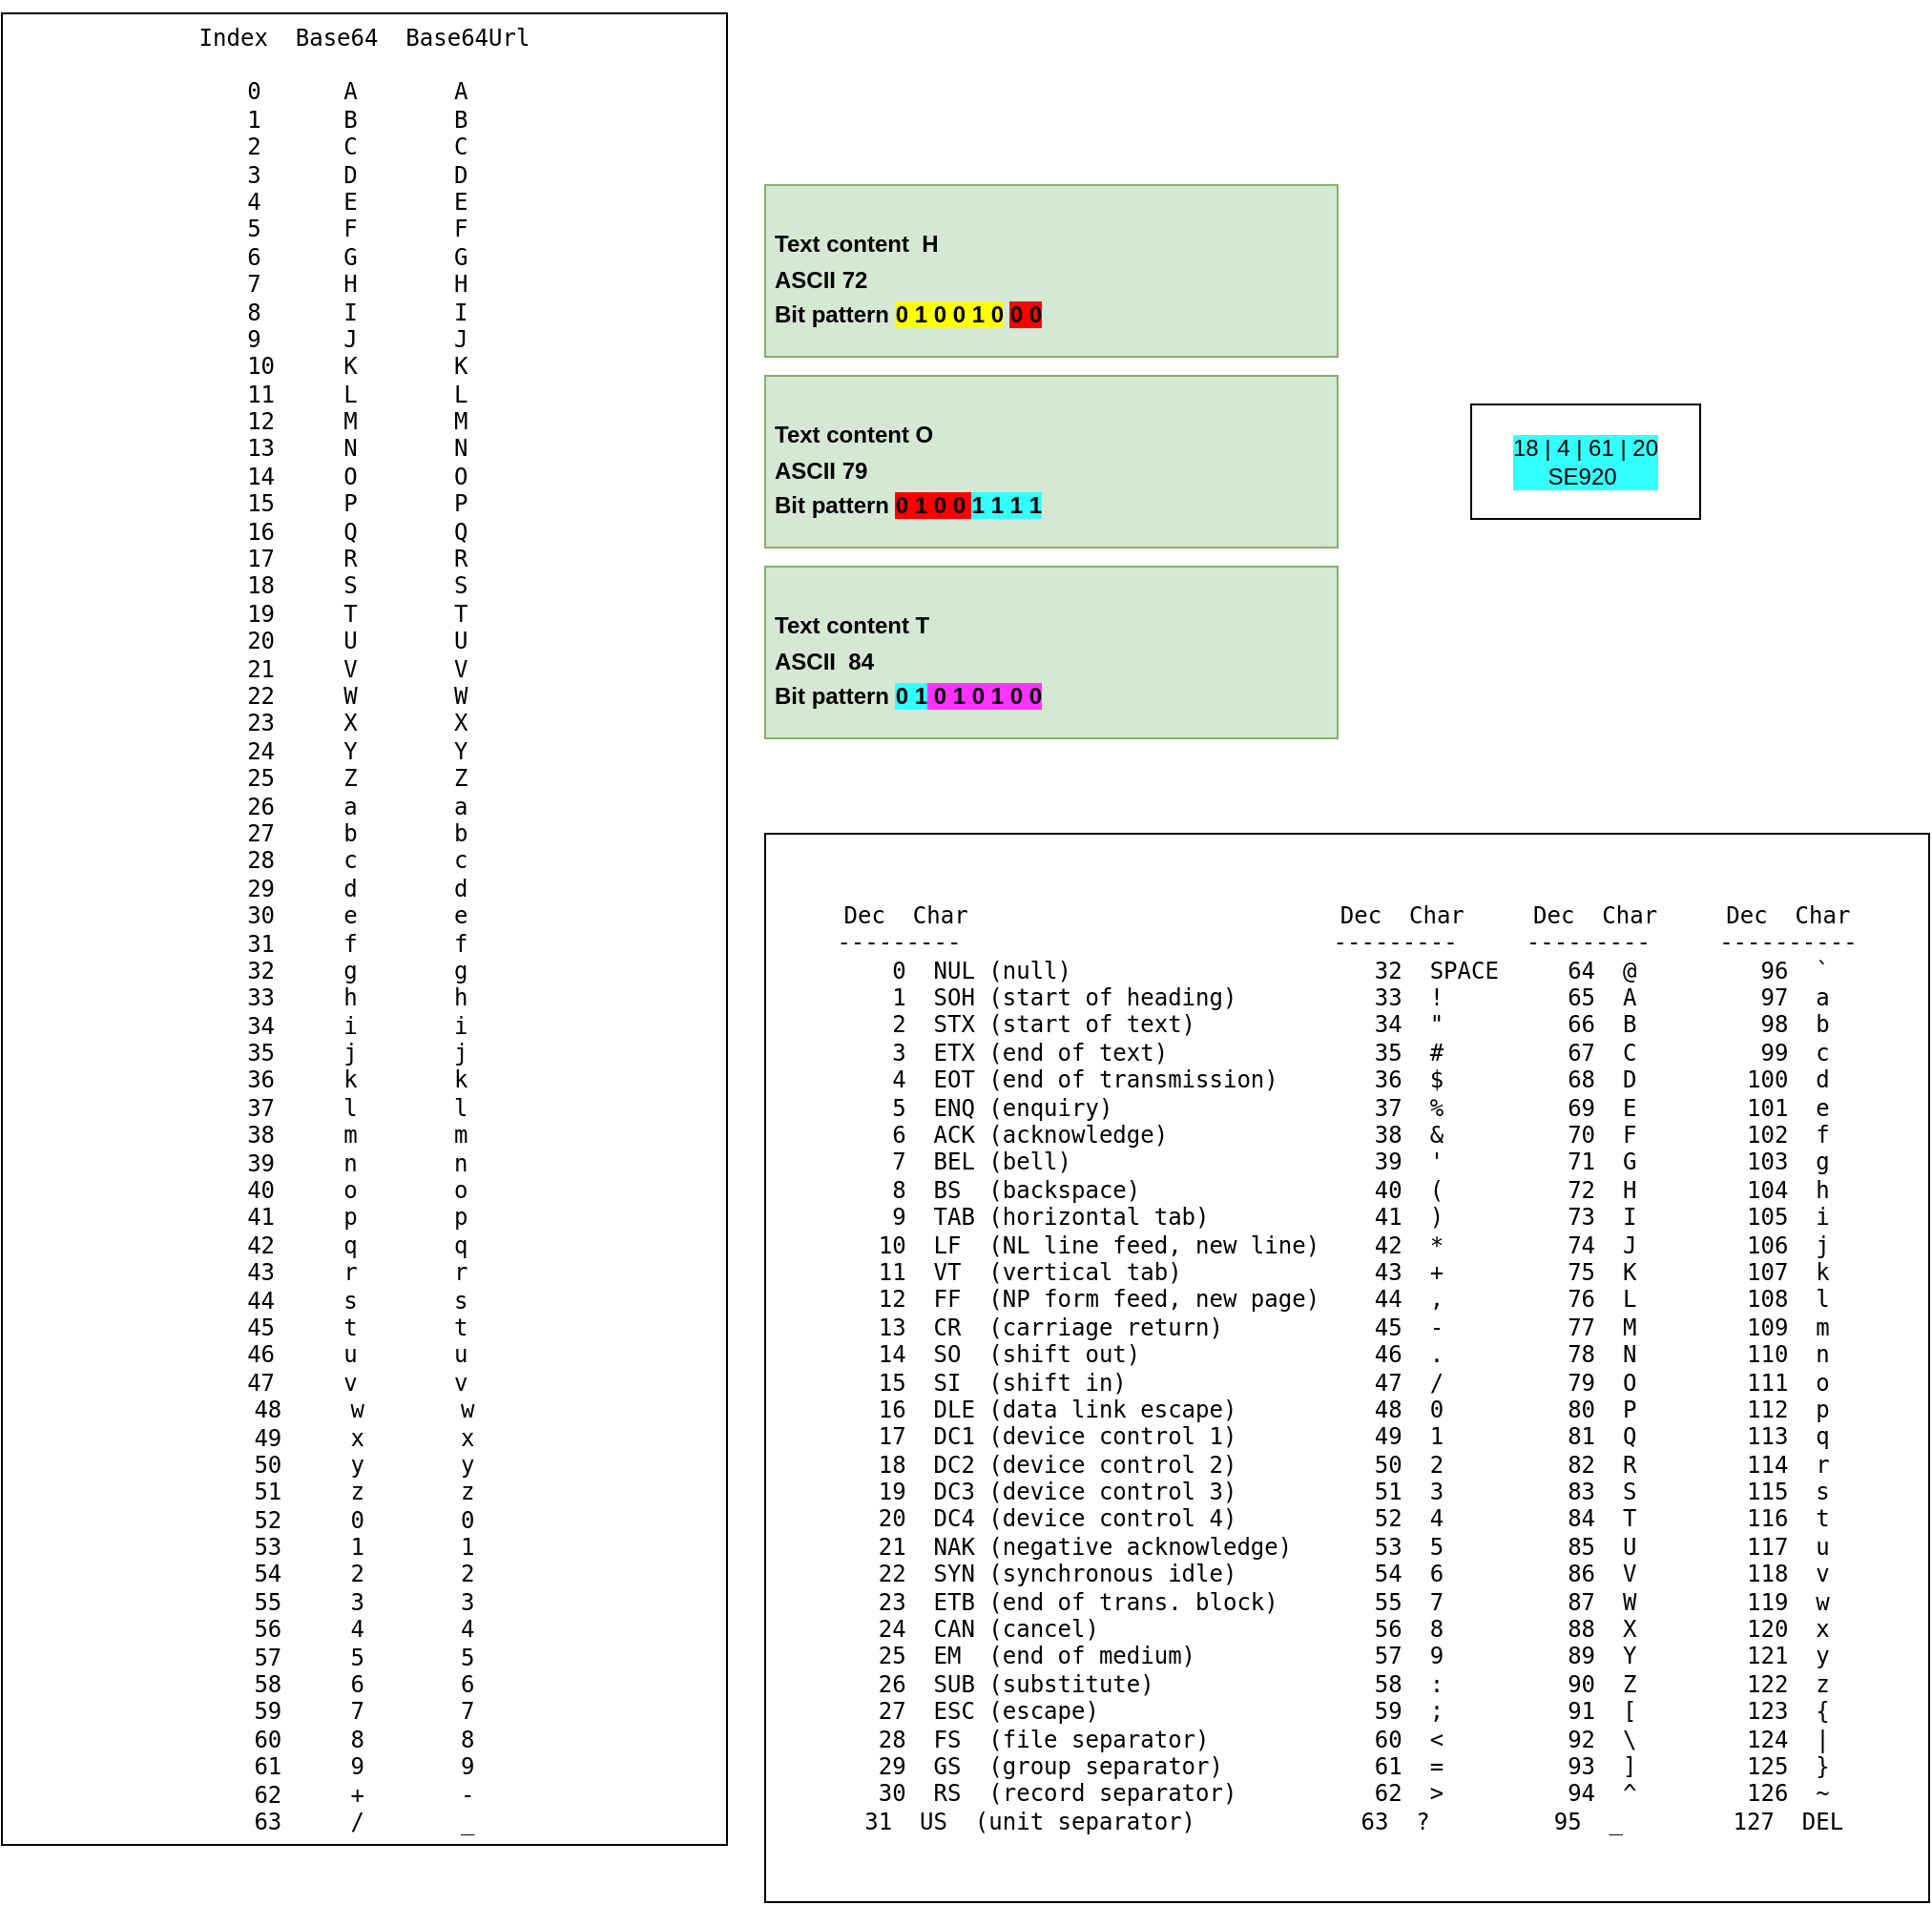 <mxfile version="15.8.7" type="device"><diagram id="bRCUGTcCQ8JciCiLoGkN" name="Page-1"><mxGraphModel dx="1929" dy="952" grid="1" gridSize="10" guides="1" tooltips="1" connect="1" arrows="1" fold="1" page="1" pageScale="1" pageWidth="827" pageHeight="1169" math="0" shadow="0"><root><mxCell id="0"/><mxCell id="1" parent="0"/><mxCell id="O6xq3s1MhywNkFZLOmV--1" value="&lt;pre&gt;&lt;code&gt;Index  Base64  Base64Url&lt;br/&gt;&lt;br/&gt;0      A       A &lt;br/&gt;1      B       B &lt;br/&gt;2      C       C &lt;br/&gt;3      D       D &lt;br/&gt;4      E       E &lt;br/&gt;5      F       F &lt;br/&gt;6      G       G &lt;br/&gt;7      H       H &lt;br/&gt;8      I       I &lt;br/&gt;9      J       J &lt;br/&gt;10     K       K &lt;br/&gt;11     L       L &lt;br/&gt;12     M       M &lt;br/&gt;13     N       N &lt;br/&gt;14     O       O &lt;br/&gt;15     P       P &lt;br/&gt;16     Q       Q &lt;br/&gt;17     R       R &lt;br/&gt;18     S       S &lt;br/&gt;19     T       T &lt;br/&gt;20     U       U &lt;br/&gt;21     V       V &lt;br/&gt;22     W       W &lt;br/&gt;23     X       X &lt;br/&gt;24     Y       Y &lt;br/&gt;25     Z       Z &lt;br/&gt;26     a       a &lt;br/&gt;27     b       b &lt;br/&gt;28     c       c &lt;br/&gt;29     d       d &lt;br/&gt;30     e       e &lt;br/&gt;31     f       f &lt;br/&gt;32     g       g &lt;br/&gt;33     h       h &lt;br/&gt;34     i       i &lt;br/&gt;35     j       j &lt;br/&gt;36     k       k &lt;br/&gt;37     l       l &lt;br/&gt;38     m       m &lt;br/&gt;39     n       n &lt;br/&gt;40     o       o &lt;br/&gt;41     p       p &lt;br/&gt;42     q       q &lt;br/&gt;43     r       r &lt;br/&gt;44     s       s &lt;br/&gt;45     t       t &lt;br/&gt;46     u       u &lt;br/&gt;47     v       v &lt;br/&gt;48     w       w&lt;br/&gt;49     x       x&lt;br/&gt;50     y       y&lt;br/&gt;51     z       z&lt;br/&gt;52     0       0&lt;br/&gt;53     1       1&lt;br/&gt;54     2       2&lt;br/&gt;55     3       3&lt;br/&gt;56     4       4&lt;br/&gt;57     5       5&lt;br/&gt;58     6       6&lt;br/&gt;59     7       7&lt;br/&gt;60     8       8&lt;br/&gt;61     9       9&lt;br/&gt;62     +       -&lt;br/&gt;63     /       _&lt;/code&gt;&lt;/pre&gt;" style="rounded=0;whiteSpace=wrap;html=1;" vertex="1" parent="1"><mxGeometry x="-300" y="490" width="380" height="960" as="geometry"/></mxCell><mxCell id="O6xq3s1MhywNkFZLOmV--2" value="&lt;br&gt;&lt;table&gt;&lt;tbody&gt;&lt;tr&gt;&lt;th&gt;Text content&amp;nbsp; H&lt;/th&gt;    &lt;td colspan=&quot;8&quot;&gt;&lt;br&gt;&lt;/td&gt;&lt;td colspan=&quot;8&quot;&gt;&lt;/td&gt;&lt;td colspan=&quot;8&quot;&gt;&lt;/td&gt;  &lt;/tr&gt;  &lt;tr&gt;    &lt;th&gt;ASCII 72&lt;/th&gt;    &lt;td colspan=&quot;8&quot;&gt;&lt;br&gt;&lt;/td&gt;&lt;td colspan=&quot;8&quot;&gt;&lt;/td&gt;    &lt;td colspan=&quot;8&quot;&gt;&lt;/td&gt;&lt;/tr&gt;&lt;tr&gt;&lt;th&gt;Bit pattern &lt;span style=&quot;background-color: rgb(255 , 255 , 0)&quot;&gt;0 1 0 0 1 0&lt;/span&gt; &lt;span style=&quot;background-color: rgb(255 , 0 , 0)&quot;&gt;0 0&lt;/span&gt;&lt;/th&gt;    &lt;td&gt;&lt;/td&gt;&lt;td&gt;&lt;/td&gt;&lt;td&gt;&lt;/td&gt;&lt;td&gt;&lt;/td&gt;&lt;td&gt;&lt;/td&gt;&lt;td&gt;&lt;/td&gt;&lt;td&gt;&lt;/td&gt;&lt;td&gt;&lt;/td&gt;&lt;td&gt;&lt;/td&gt;&lt;td&gt;&lt;/td&gt;&lt;td&gt;&lt;/td&gt;&lt;td&gt;&lt;/td&gt;&lt;td&gt;&lt;/td&gt;&lt;td&gt;&lt;/td&gt;&lt;td&gt;&lt;/td&gt;&lt;td&gt;&lt;/td&gt;&lt;td&gt;&lt;/td&gt;&lt;td&gt;&lt;/td&gt;&lt;td&gt;&lt;/td&gt;&lt;td&gt;&lt;/td&gt;&lt;td&gt;&lt;/td&gt;&lt;td&gt;&lt;/td&gt;&lt;td&gt;&lt;/td&gt;&lt;td&gt;&lt;/td&gt;&lt;/tr&gt;&lt;tr&gt;&lt;th&gt;&lt;br&gt;&lt;/th&gt;&lt;td colspan=&quot;6&quot;&gt;&lt;/td&gt;&lt;td colspan=&quot;6&quot;&gt;&lt;/td&gt;&lt;td colspan=&quot;6&quot;&gt;&lt;/td&gt;&lt;td colspan=&quot;6&quot;&gt;&lt;/td&gt;&lt;/tr&gt;&lt;/tbody&gt;&lt;/table&gt;" style="text;whiteSpace=wrap;html=1;fillColor=#d5e8d4;strokeColor=#82b366;" vertex="1" parent="1"><mxGeometry x="100" y="580" width="300" height="90" as="geometry"/></mxCell><mxCell id="O6xq3s1MhywNkFZLOmV--3" value="&lt;br&gt;&lt;table&gt;&lt;tbody&gt;&lt;tr&gt;&lt;th&gt;Text content O&lt;/th&gt;    &lt;td colspan=&quot;8&quot;&gt;&lt;br&gt;&lt;/td&gt;&lt;td colspan=&quot;8&quot;&gt;&lt;/td&gt;&lt;td colspan=&quot;8&quot;&gt;&lt;/td&gt;  &lt;/tr&gt;  &lt;tr&gt;    &lt;th&gt;ASCII 79&lt;/th&gt;    &lt;td colspan=&quot;8&quot;&gt;&lt;br&gt;&lt;/td&gt;&lt;td colspan=&quot;8&quot;&gt;&lt;/td&gt;    &lt;td colspan=&quot;8&quot;&gt;&lt;/td&gt;&lt;/tr&gt;&lt;tr&gt;&lt;th&gt;Bit pattern &lt;span style=&quot;background-color: rgb(255 , 0 , 0)&quot;&gt;0 1 0 0 &lt;/span&gt;&lt;span style=&quot;background-color: rgb(51 , 255 , 255)&quot;&gt;1 1 1 1&lt;/span&gt;&lt;/th&gt;    &lt;td&gt;&lt;/td&gt;&lt;td&gt;&lt;/td&gt;&lt;td&gt;&lt;/td&gt;&lt;td&gt;&lt;/td&gt;&lt;td&gt;&lt;/td&gt;&lt;td&gt;&lt;/td&gt;&lt;td&gt;&lt;/td&gt;&lt;td&gt;&lt;/td&gt;&lt;td&gt;&lt;/td&gt;&lt;td&gt;&lt;/td&gt;&lt;td&gt;&lt;/td&gt;&lt;td&gt;&lt;/td&gt;&lt;td&gt;&lt;/td&gt;&lt;td&gt;&lt;/td&gt;&lt;td&gt;&lt;/td&gt;&lt;td&gt;&lt;/td&gt;&lt;td&gt;&lt;/td&gt;&lt;td&gt;&lt;/td&gt;&lt;td&gt;&lt;/td&gt;&lt;td&gt;&lt;/td&gt;&lt;td&gt;&lt;/td&gt;&lt;td&gt;&lt;/td&gt;&lt;td&gt;&lt;/td&gt;&lt;td&gt;&lt;/td&gt;&lt;/tr&gt;&lt;tr&gt;&lt;th&gt;&lt;br&gt;&lt;/th&gt;&lt;td colspan=&quot;6&quot;&gt;&lt;/td&gt;&lt;td colspan=&quot;6&quot;&gt;&lt;/td&gt;&lt;td colspan=&quot;6&quot;&gt;&lt;/td&gt;&lt;td colspan=&quot;6&quot;&gt;&lt;/td&gt;&lt;/tr&gt;&lt;/tbody&gt;&lt;/table&gt;" style="text;whiteSpace=wrap;html=1;fillColor=#d5e8d4;strokeColor=#82b366;" vertex="1" parent="1"><mxGeometry x="100" y="680" width="300" height="90" as="geometry"/></mxCell><mxCell id="O6xq3s1MhywNkFZLOmV--4" value="&lt;br&gt;&lt;table&gt;&lt;tbody&gt;&lt;tr&gt;&lt;th&gt;Text content T&lt;/th&gt;    &lt;td colspan=&quot;8&quot;&gt;&lt;br&gt;&lt;/td&gt;&lt;td colspan=&quot;8&quot;&gt;&lt;/td&gt;&lt;td colspan=&quot;8&quot;&gt;&lt;/td&gt;  &lt;/tr&gt;  &lt;tr&gt;    &lt;th&gt;ASCII&amp;nbsp; 84&lt;/th&gt;    &lt;td colspan=&quot;8&quot;&gt;&lt;br&gt;&lt;/td&gt;&lt;td colspan=&quot;8&quot;&gt;&lt;/td&gt;    &lt;td colspan=&quot;8&quot;&gt;&lt;/td&gt;&lt;/tr&gt;&lt;tr&gt;&lt;th&gt;Bit pattern &lt;span style=&quot;background-color: rgb(51 , 255 , 255)&quot;&gt;0 1&lt;/span&gt;&lt;span style=&quot;background-color: rgb(255 , 51 , 255)&quot;&gt; 0 1 0 1 0 0&lt;/span&gt;&lt;/th&gt;    &lt;td&gt;&lt;/td&gt;&lt;td&gt;&lt;/td&gt;&lt;td&gt;&lt;/td&gt;&lt;td&gt;&lt;/td&gt;&lt;td&gt;&lt;/td&gt;&lt;td&gt;&lt;/td&gt;&lt;td&gt;&lt;/td&gt;&lt;td&gt;&lt;/td&gt;&lt;td&gt;&lt;/td&gt;&lt;td&gt;&lt;/td&gt;&lt;td&gt;&lt;/td&gt;&lt;td&gt;&lt;/td&gt;&lt;td&gt;&lt;/td&gt;&lt;td&gt;&lt;/td&gt;&lt;td&gt;&lt;/td&gt;&lt;td&gt;&lt;/td&gt;&lt;td&gt;&lt;/td&gt;&lt;td&gt;&lt;/td&gt;&lt;td&gt;&lt;/td&gt;&lt;td&gt;&lt;/td&gt;&lt;td&gt;&lt;/td&gt;&lt;td&gt;&lt;/td&gt;&lt;td&gt;&lt;/td&gt;&lt;td&gt;&lt;/td&gt;&lt;/tr&gt;&lt;tr&gt;&lt;th&gt;&lt;br&gt;&lt;/th&gt;&lt;td colspan=&quot;6&quot;&gt;&lt;/td&gt;&lt;td colspan=&quot;6&quot;&gt;&lt;/td&gt;&lt;td colspan=&quot;6&quot;&gt;&lt;/td&gt;&lt;td colspan=&quot;6&quot;&gt;&lt;/td&gt;&lt;/tr&gt;&lt;/tbody&gt;&lt;/table&gt;" style="text;whiteSpace=wrap;html=1;fillColor=#d5e8d4;strokeColor=#82b366;" vertex="1" parent="1"><mxGeometry x="100" y="780" width="300" height="90" as="geometry"/></mxCell><mxCell id="O6xq3s1MhywNkFZLOmV--5" value="&lt;pre&gt;Dec  Char                           Dec  Char     Dec  Char     Dec  Char&lt;br/&gt;---------                           ---------     ---------     ----------&lt;br/&gt;  0  NUL (null)                      32  SPACE     64  @         96  `&lt;br/&gt;  1  SOH (start of heading)          33  !         65  A         97  a&lt;br/&gt;  2  STX (start of text)             34  &quot;         66  B         98  b&lt;br/&gt;  3  ETX (end of text)               35  #         67  C         99  c&lt;br/&gt;  4  EOT (end of transmission)       36  $         68  D        100  d&lt;br/&gt;  5  ENQ (enquiry)                   37  %         69  E        101  e&lt;br/&gt;  6  ACK (acknowledge)               38  &amp;amp;         70  F        102  f&lt;br/&gt;  7  BEL (bell)                      39  '         71  G        103  g&lt;br/&gt;  8  BS  (backspace)                 40  (         72  H        104  h&lt;br/&gt;  9  TAB (horizontal tab)            41  )         73  I        105  i&lt;br/&gt; 10  LF  (NL line feed, new line)    42  *         74  J        106  j&lt;br/&gt; 11  VT  (vertical tab)              43  +         75  K        107  k&lt;br/&gt; 12  FF  (NP form feed, new page)    44  ,         76  L        108  l&lt;br/&gt; 13  CR  (carriage return)           45  -         77  M        109  m&lt;br/&gt; 14  SO  (shift out)                 46  .         78  N        110  n&lt;br/&gt; 15  SI  (shift in)                  47  /         79  O        111  o&lt;br/&gt; 16  DLE (data link escape)          48  0         80  P        112  p&lt;br/&gt; 17  DC1 (device control 1)          49  1         81  Q        113  q&lt;br/&gt; 18  DC2 (device control 2)          50  2         82  R        114  r&lt;br/&gt; 19  DC3 (device control 3)          51  3         83  S        115  s&lt;br/&gt; 20  DC4 (device control 4)          52  4         84  T        116  t&lt;br/&gt; 21  NAK (negative acknowledge)      53  5         85  U        117  u&lt;br/&gt; 22  SYN (synchronous idle)          54  6         86  V        118  v&lt;br/&gt; 23  ETB (end of trans. block)       55  7         87  W        119  w&lt;br/&gt; 24  CAN (cancel)                    56  8         88  X        120  x&lt;br/&gt; 25  EM  (end of medium)             57  9         89  Y        121  y&lt;br/&gt; 26  SUB (substitute)                58  :         90  Z        122  z&lt;br/&gt; 27  ESC (escape)                    59  ;         91  [        123  {&lt;br/&gt; 28  FS  (file separator)            60  &amp;lt;         92  \        124  |&lt;br/&gt; 29  GS  (group separator)           61  =         93  ]        125  }&lt;br/&gt; 30  RS  (record separator)          62  &amp;gt;         94  ^        126  ~&lt;br/&gt; 31  US  (unit separator)            63  ?         95  _        127  DEL&lt;/pre&gt;" style="rounded=0;whiteSpace=wrap;html=1;" vertex="1" parent="1"><mxGeometry x="100" y="920" width="610" height="560" as="geometry"/></mxCell><mxCell id="O6xq3s1MhywNkFZLOmV--6" value="18 | 4 | 61 |&amp;nbsp;20&lt;br&gt;SE920&amp;nbsp;" style="rounded=0;whiteSpace=wrap;html=1;labelBackgroundColor=#33FFFF;" vertex="1" parent="1"><mxGeometry x="470" y="695" width="120" height="60" as="geometry"/></mxCell></root></mxGraphModel></diagram></mxfile>